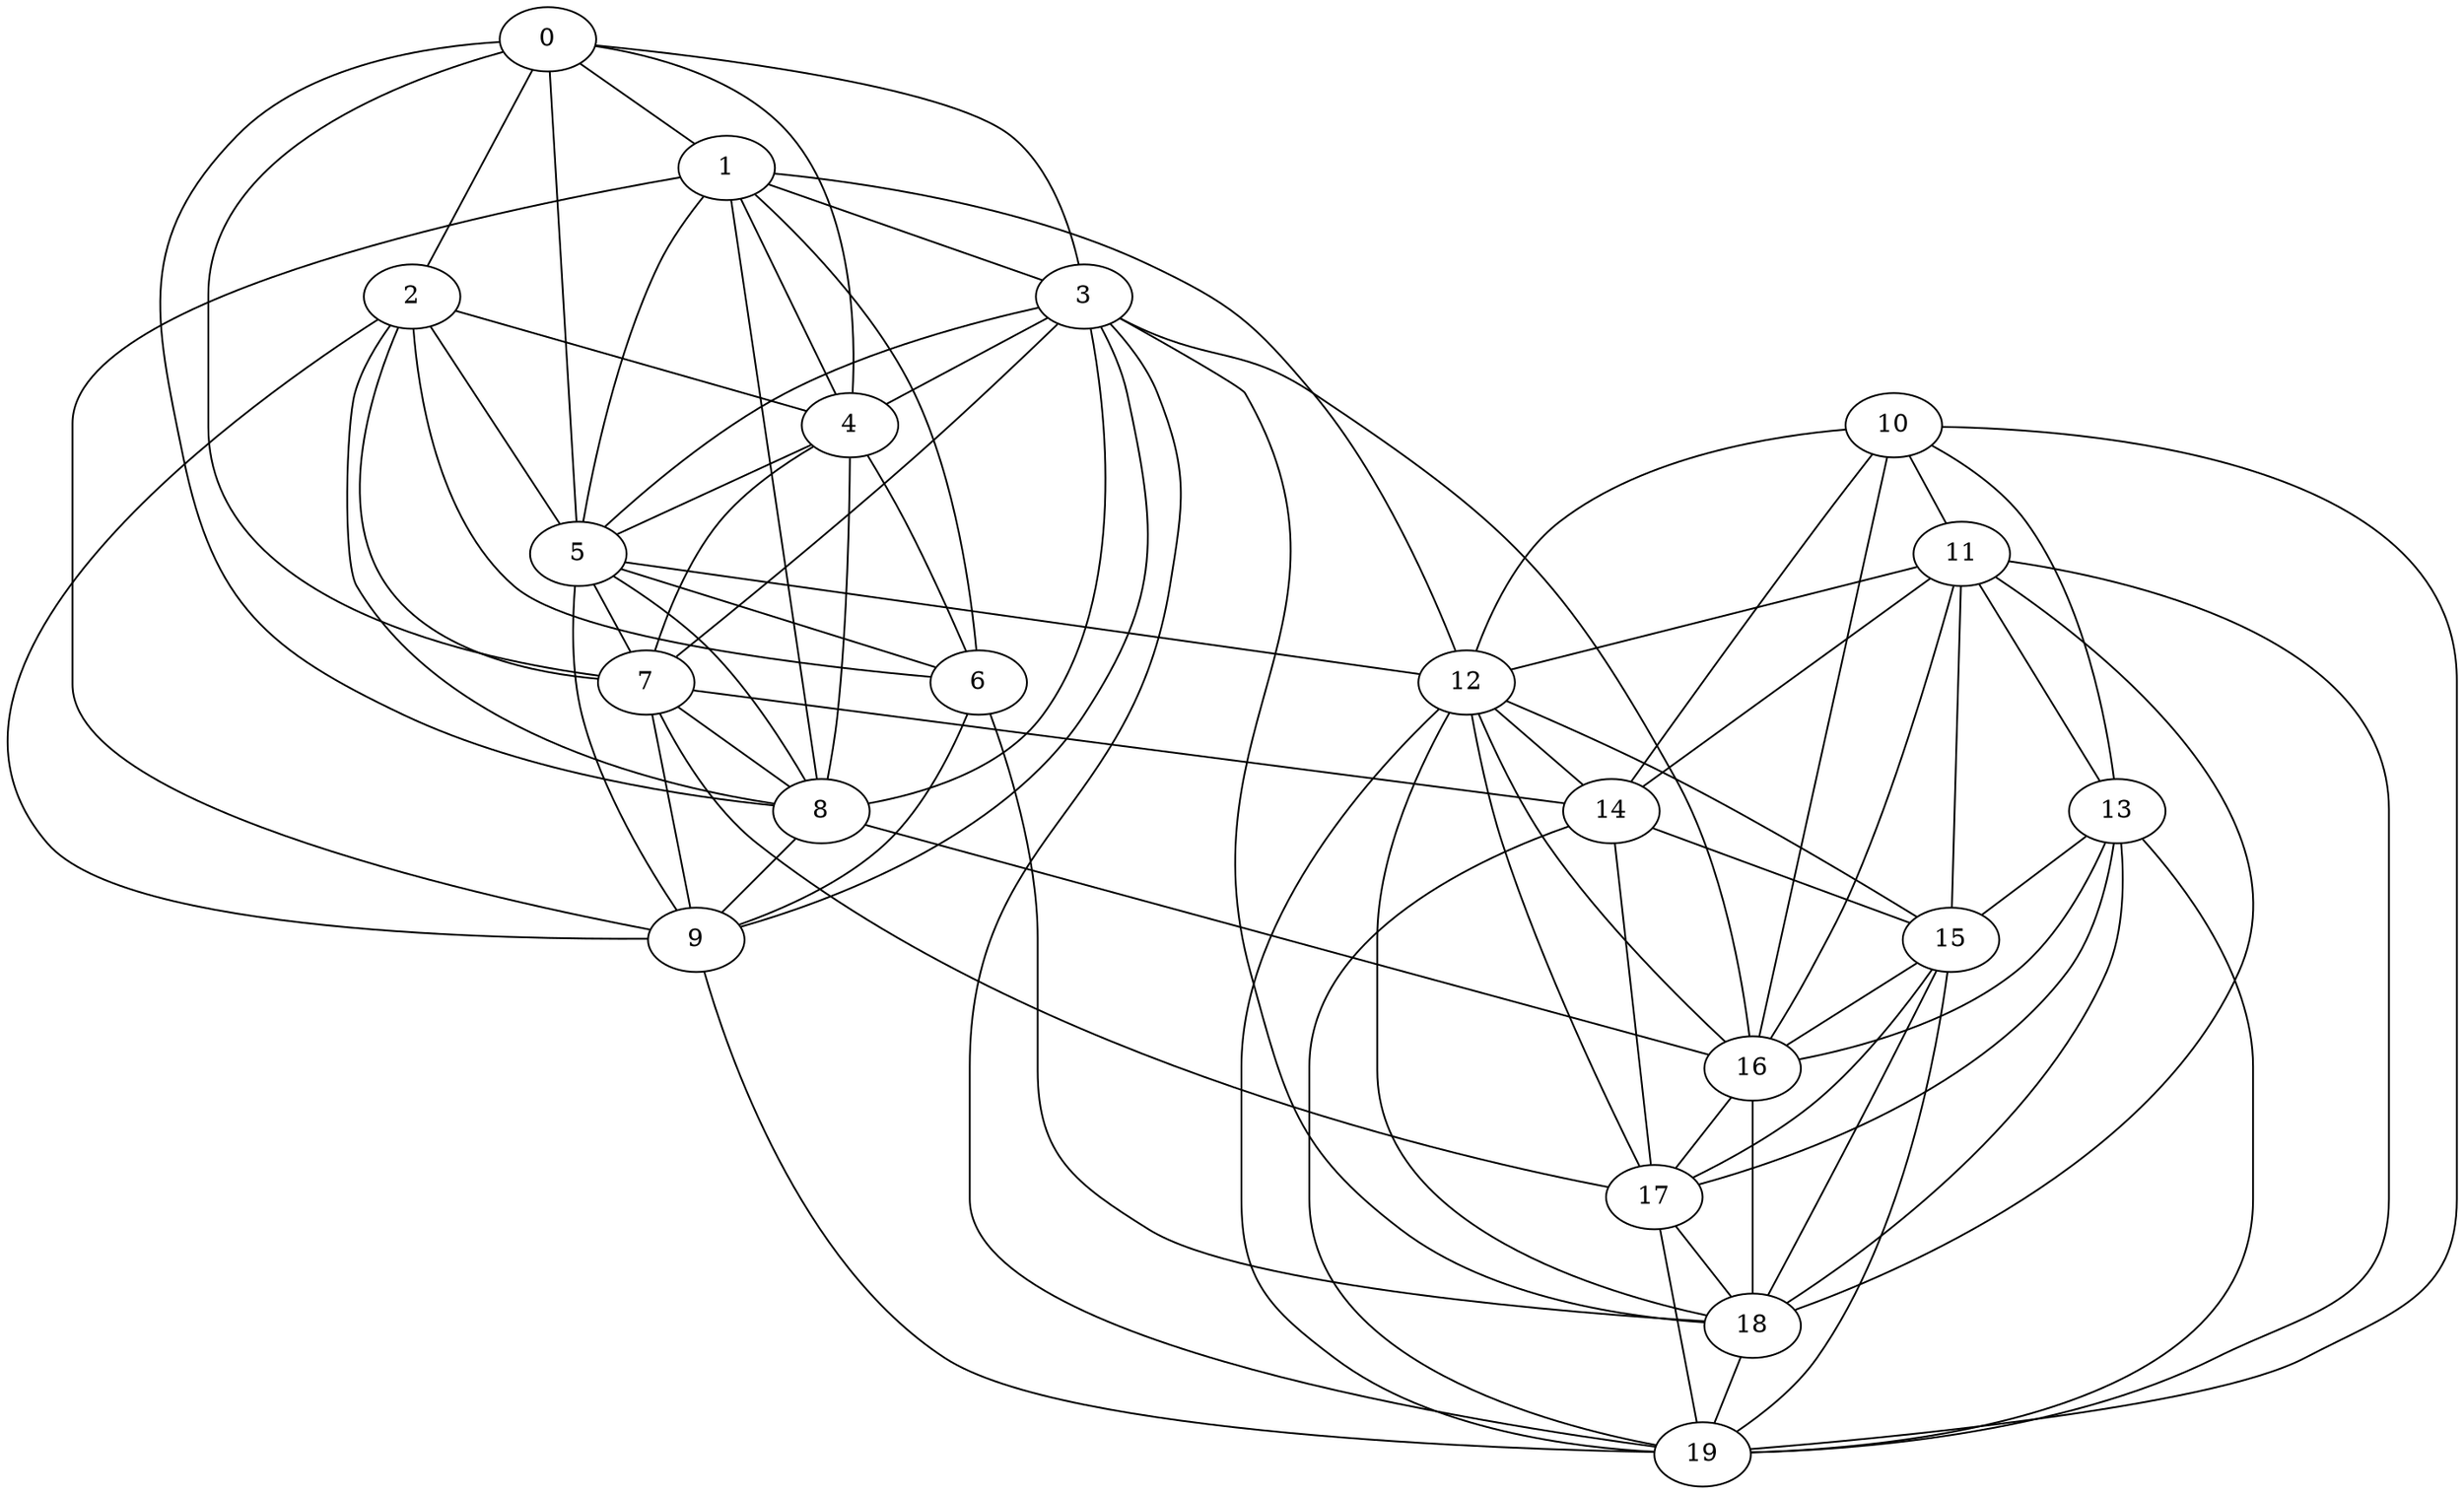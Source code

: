 graph G {
   8 -- 9
   8 -- 16
   0 -- 7
   0 -- 8
   0 -- 4
   0 -- 2
   0 -- 3
   0 -- 5
   0 -- 1
   1 -- 6
   1 -- 3
   1 -- 9
   1 -- 8
   1 -- 5
   1 -- 12
   1 -- 4
   2 -- 4
   2 -- 7
   2 -- 9
   2 -- 6
   2 -- 8
   2 -- 5
   3 -- 9
   3 -- 8
   3 -- 7
   3 -- 5
   3 -- 4
   3 -- 18
   3 -- 19
   3 -- 16
   4 -- 6
   4 -- 5
   4 -- 8
   4 -- 7
   5 -- 9
   5 -- 8
   5 -- 7
   5 -- 6
   5 -- 12
   6 -- 9
   6 -- 18
   7 -- 8
   7 -- 17
   7 -- 9
   7 -- 14
   9 -- 19
   10 -- 19
   10 -- 11
   10 -- 14
   10 -- 12
   10 -- 16
   10 -- 13
   11 -- 18
   11 -- 16
   11 -- 14
   11 -- 19
   11 -- 15
   11 -- 12
   11 -- 13
   12 -- 18
   12 -- 17
   12 -- 19
   12 -- 15
   12 -- 14
   12 -- 16
   13 -- 16
   13 -- 15
   13 -- 18
   13 -- 19
   13 -- 17
   14 -- 19
   14 -- 15
   14 -- 17
   15 -- 16
   15 -- 19
   15 -- 17
   15 -- 18
   16 -- 17
   16 -- 18
   17 -- 18
   17 -- 19
   18 -- 19
}
